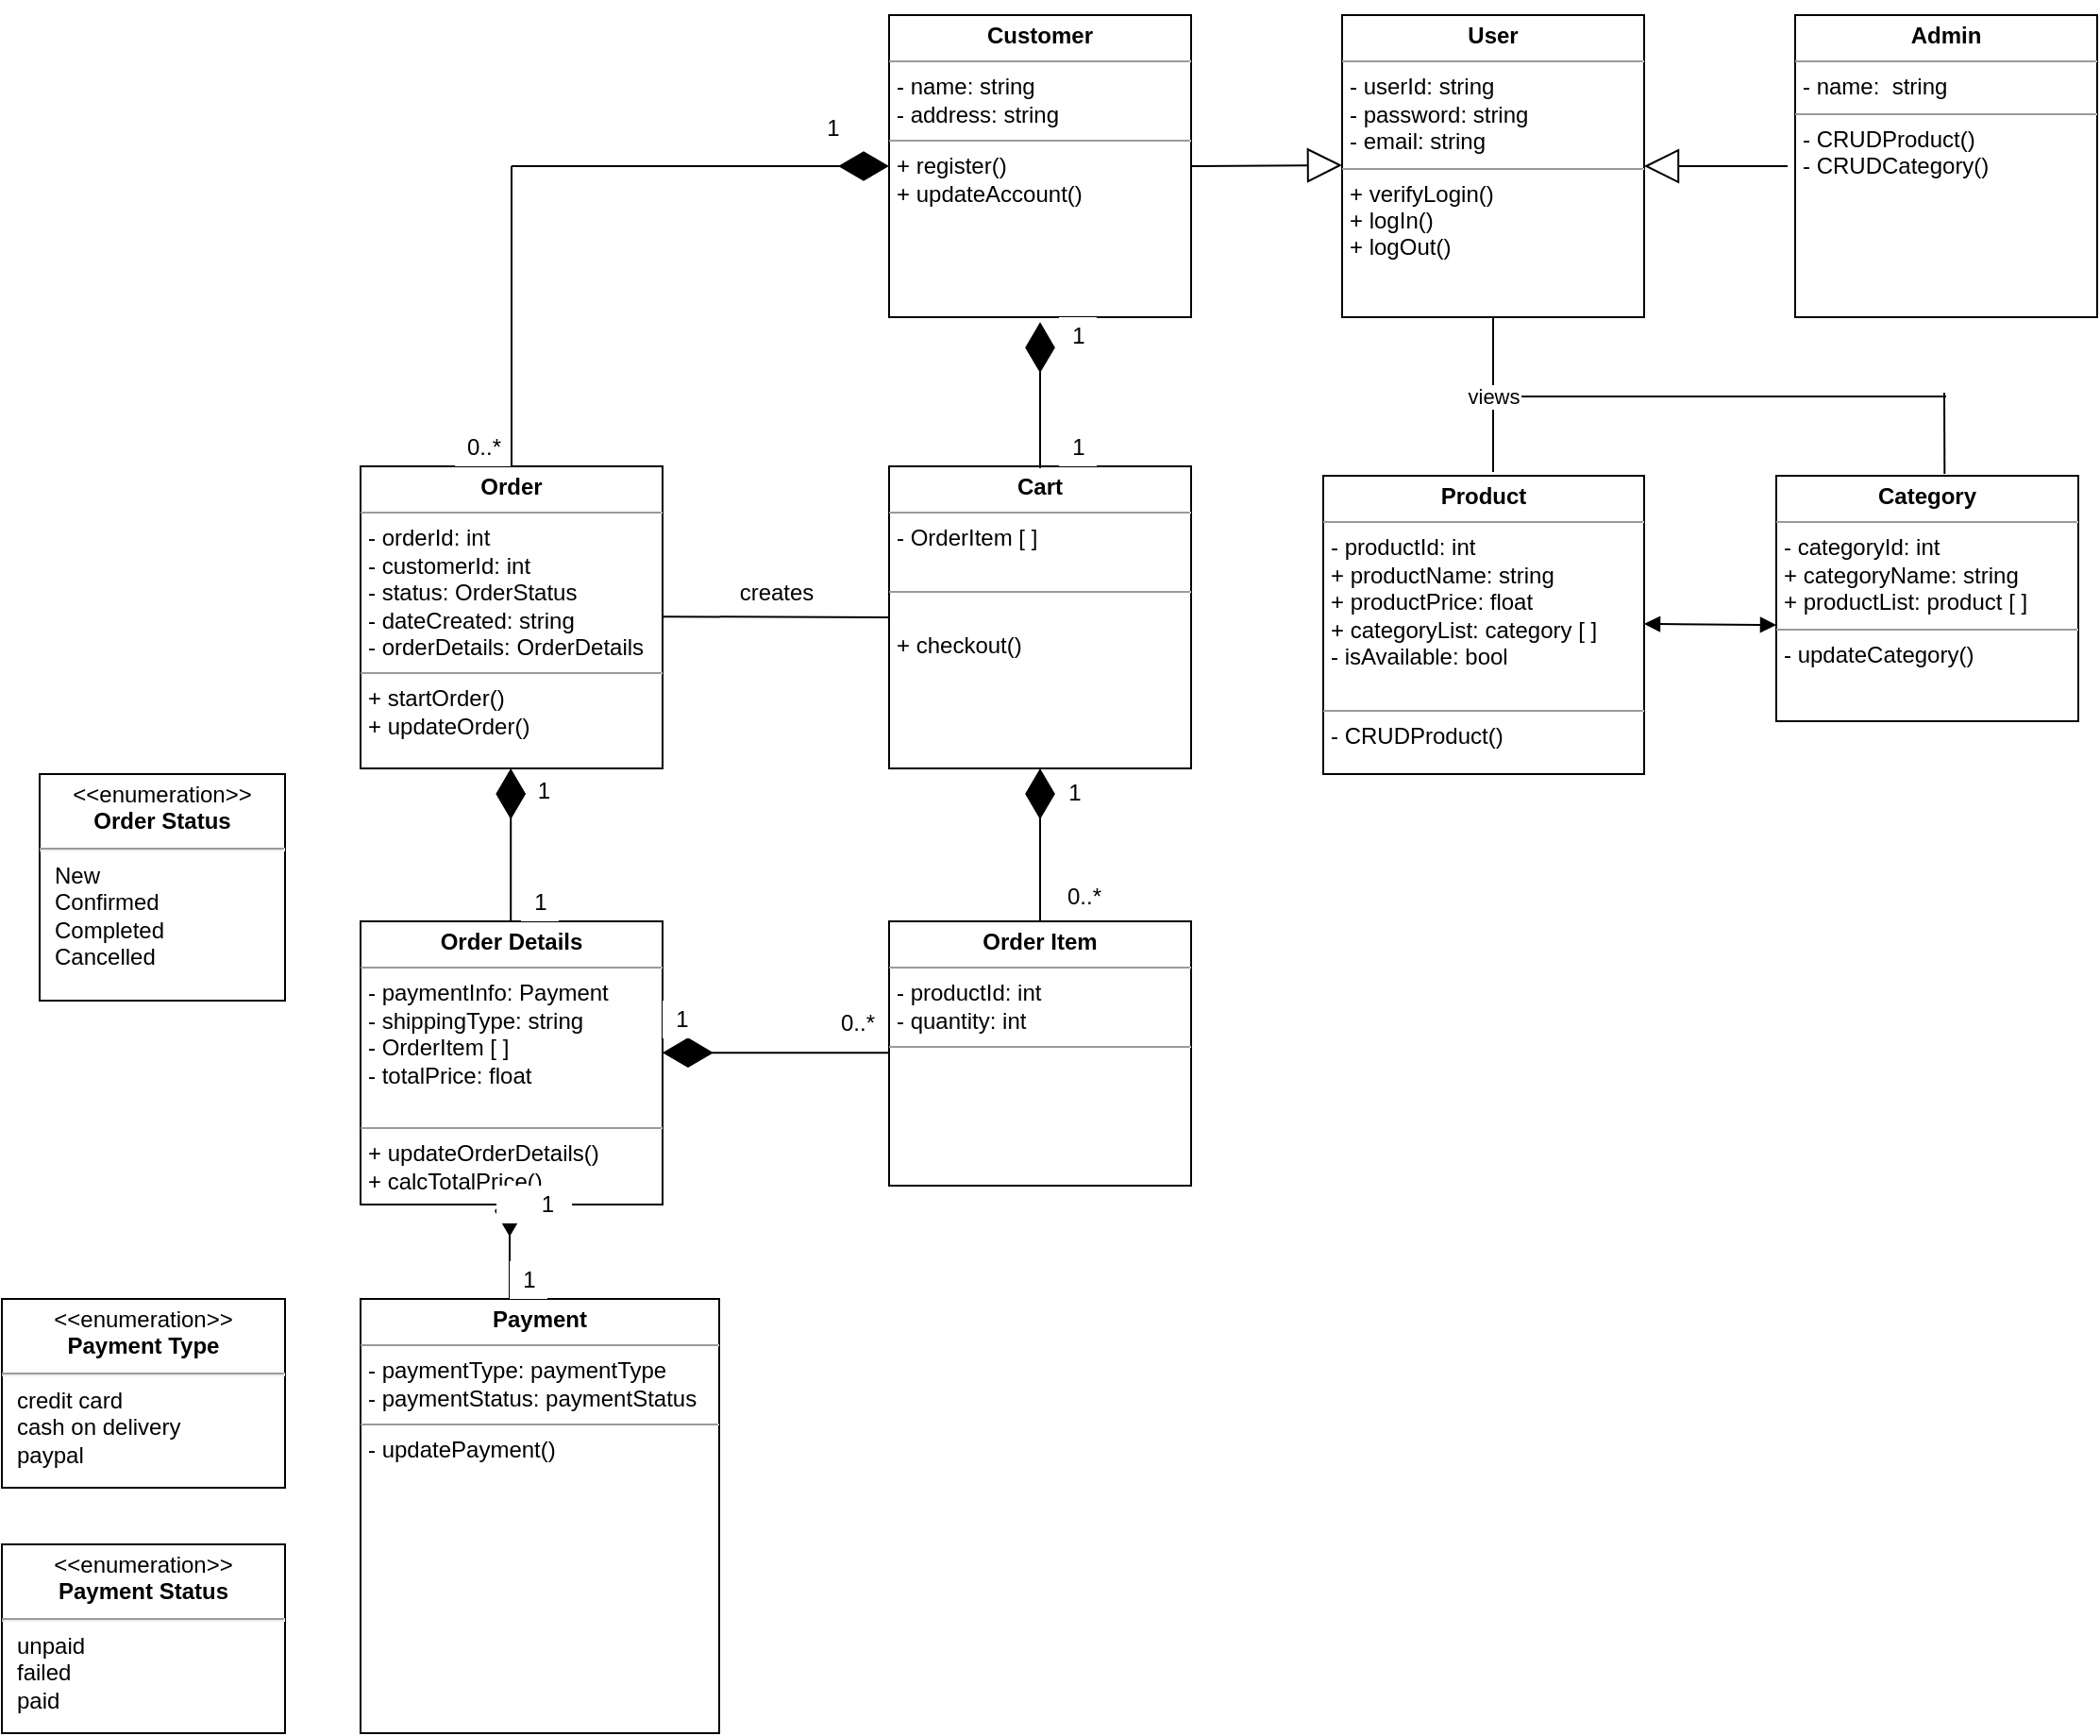 <mxfile>
    <diagram id="4WTziGNIGlmO13hIclLN" name="Page-1">
        <mxGraphModel dx="2330" dy="403" grid="1" gridSize="10" guides="1" tooltips="1" connect="1" arrows="1" fold="1" page="1" pageScale="1" pageWidth="1100" pageHeight="850" background="none" math="0" shadow="0">
            <root>
                <mxCell id="0"/>
                <mxCell id="1" parent="0"/>
                <mxCell id="10" value="&lt;p style=&quot;margin: 0px ; margin-top: 4px ; text-align: center&quot;&gt;&lt;b&gt;Customer&lt;/b&gt;&lt;/p&gt;&lt;hr size=&quot;1&quot;&gt;&lt;p style=&quot;margin: 0px ; margin-left: 4px&quot;&gt;- name: string&lt;/p&gt;&lt;p style=&quot;margin: 0px ; margin-left: 4px&quot;&gt;- address: string&lt;/p&gt;&lt;hr size=&quot;1&quot;&gt;&lt;p style=&quot;margin: 0px ; margin-left: 4px&quot;&gt;+ register()&lt;/p&gt;&lt;p style=&quot;margin: 0px ; margin-left: 4px&quot;&gt;+ updateAccount()&lt;/p&gt;" style="verticalAlign=top;align=left;overflow=fill;fontSize=12;fontFamily=Helvetica;html=1;" parent="1" vertex="1">
                    <mxGeometry x="40" y="80" width="160" height="160" as="geometry"/>
                </mxCell>
                <mxCell id="14" value="&lt;p style=&quot;margin: 0px ; margin-top: 4px ; text-align: center&quot;&gt;&lt;b&gt;User&lt;/b&gt;&lt;/p&gt;&lt;hr size=&quot;1&quot;&gt;&lt;p style=&quot;margin: 0px ; margin-left: 4px&quot;&gt;- userId: string&lt;/p&gt;&lt;p style=&quot;margin: 0px ; margin-left: 4px&quot;&gt;- password: string&lt;/p&gt;&lt;p style=&quot;margin: 0px ; margin-left: 4px&quot;&gt;- email: string&lt;/p&gt;&lt;hr size=&quot;1&quot;&gt;&lt;p style=&quot;margin: 0px ; margin-left: 4px&quot;&gt;+ verifyLogin()&lt;/p&gt;&lt;p style=&quot;margin: 0px 0px 0px 4px&quot;&gt;+ logIn()&lt;/p&gt;&lt;p style=&quot;margin: 0px 0px 0px 4px&quot;&gt;+ logOut()&lt;/p&gt;" style="verticalAlign=top;align=left;overflow=fill;fontSize=12;fontFamily=Helvetica;html=1;" parent="1" vertex="1">
                    <mxGeometry x="280" y="80" width="160" height="160" as="geometry"/>
                </mxCell>
                <mxCell id="79" style="edgeStyle=none;rounded=0;orthogonalLoop=1;jettySize=auto;html=1;exitX=0.5;exitY=0;exitDx=0;exitDy=0;" parent="1" source="18" edge="1">
                    <mxGeometry relative="1" as="geometry">
                        <mxPoint x="600" y="80" as="targetPoint"/>
                    </mxGeometry>
                </mxCell>
                <mxCell id="18" value="&lt;p style=&quot;margin: 0px ; margin-top: 4px ; text-align: center&quot;&gt;&lt;b&gt;Admin&lt;/b&gt;&lt;/p&gt;&lt;hr size=&quot;1&quot;&gt;&lt;p style=&quot;margin: 0px ; margin-left: 4px&quot;&gt;- name:&amp;nbsp; string&lt;/p&gt;&lt;hr size=&quot;1&quot;&gt;&lt;p style=&quot;margin: 0px ; margin-left: 4px&quot;&gt;- CRUDProduct()&lt;/p&gt;&lt;p style=&quot;margin: 0px ; margin-left: 4px&quot;&gt;- CRUDCategory()&lt;/p&gt;" style="verticalAlign=top;align=left;overflow=fill;fontSize=12;fontFamily=Helvetica;html=1;" parent="1" vertex="1">
                    <mxGeometry x="520" y="80" width="160" height="160" as="geometry"/>
                </mxCell>
                <mxCell id="19" value="&lt;p style=&quot;margin: 0px ; margin-top: 4px ; text-align: center&quot;&gt;&lt;b&gt;Cart&lt;/b&gt;&lt;/p&gt;&lt;hr size=&quot;1&quot;&gt;&lt;p style=&quot;margin: 0px ; margin-left: 4px&quot;&gt;- OrderItem [ ]&lt;/p&gt;&lt;p style=&quot;margin: 0px ; margin-left: 4px&quot;&gt;&lt;br&gt;&lt;/p&gt;&lt;hr size=&quot;1&quot;&gt;&lt;p style=&quot;margin: 0px ; margin-left: 4px&quot;&gt;&lt;br&gt;&lt;/p&gt;&lt;p style=&quot;margin: 0px ; margin-left: 4px&quot;&gt;+ checkout()&lt;/p&gt;" style="verticalAlign=top;align=left;overflow=fill;fontSize=12;fontFamily=Helvetica;html=1;" parent="1" vertex="1">
                    <mxGeometry x="40" y="319" width="160" height="160" as="geometry"/>
                </mxCell>
                <mxCell id="20" value="&lt;p style=&quot;margin: 0px ; margin-top: 4px ; text-align: center&quot;&gt;&lt;b&gt;Order&lt;/b&gt;&lt;/p&gt;&lt;hr size=&quot;1&quot;&gt;&lt;p style=&quot;margin: 0px ; margin-left: 4px&quot;&gt;- orderId: int&lt;/p&gt;&lt;p style=&quot;margin: 0px ; margin-left: 4px&quot;&gt;- customerId: int&lt;/p&gt;&lt;p style=&quot;margin: 0px ; margin-left: 4px&quot;&gt;- status: OrderStatus&lt;/p&gt;&lt;p style=&quot;margin: 0px ; margin-left: 4px&quot;&gt;&lt;span&gt;- dateCreated: string&lt;/span&gt;&lt;br&gt;&lt;/p&gt;&lt;p style=&quot;margin: 0px ; margin-left: 4px&quot;&gt;&lt;span&gt;- orderDetails: OrderDetails&lt;/span&gt;&lt;/p&gt;&lt;hr size=&quot;1&quot;&gt;&lt;p style=&quot;margin: 0px 0px 0px 4px&quot;&gt;+ startOrder()&lt;/p&gt;&lt;p style=&quot;margin: 0px 0px 0px 4px&quot;&gt;+ updateOrder()&lt;/p&gt;&lt;p style=&quot;margin: 0px 0px 0px 4px&quot;&gt;&lt;br&gt;&lt;/p&gt;" style="verticalAlign=top;align=left;overflow=fill;fontSize=12;fontFamily=Helvetica;html=1;" parent="1" vertex="1">
                    <mxGeometry x="-240" y="319" width="160" height="160" as="geometry"/>
                </mxCell>
                <mxCell id="21" value="&lt;p style=&quot;margin: 0px ; margin-top: 4px ; text-align: center&quot;&gt;&lt;b&gt;Order Details&lt;/b&gt;&lt;/p&gt;&lt;hr size=&quot;1&quot;&gt;&lt;p style=&quot;margin: 0px ; margin-left: 4px&quot;&gt;&lt;span&gt;- paymentInfo: Payment&lt;/span&gt;&lt;/p&gt;&lt;p style=&quot;margin: 0px ; margin-left: 4px&quot;&gt;&lt;span&gt;- shippingType: string&lt;/span&gt;&lt;br&gt;&lt;/p&gt;&lt;p style=&quot;margin: 0px ; margin-left: 4px&quot;&gt;- OrderItem [ ]&lt;/p&gt;&lt;p style=&quot;margin: 0px ; margin-left: 4px&quot;&gt;&lt;span&gt;- totalPrice: float&lt;/span&gt;&lt;/p&gt;&lt;p style=&quot;margin: 0px ; margin-left: 4px&quot;&gt;&lt;br&gt;&lt;/p&gt;&lt;hr size=&quot;1&quot;&gt;&lt;p style=&quot;margin: 0px ; margin-left: 4px&quot;&gt;+ updateOrderDetails()&lt;/p&gt;&lt;p style=&quot;margin: 0px ; margin-left: 4px&quot;&gt;+ calcTotalPrice()&lt;/p&gt;" style="verticalAlign=top;align=left;overflow=fill;fontSize=12;fontFamily=Helvetica;html=1;" parent="1" vertex="1">
                    <mxGeometry x="-240" y="560" width="160" height="150" as="geometry"/>
                </mxCell>
                <mxCell id="25" value="" style="endArrow=block;endSize=16;endFill=0;html=1;entryX=1;entryY=0.5;entryDx=0;entryDy=0;" parent="1" target="14" edge="1">
                    <mxGeometry width="160" relative="1" as="geometry">
                        <mxPoint x="516" y="160" as="sourcePoint"/>
                        <mxPoint x="520" y="139.71" as="targetPoint"/>
                    </mxGeometry>
                </mxCell>
                <mxCell id="26" value="" style="endArrow=block;endSize=16;endFill=0;html=1;exitX=1;exitY=0.5;exitDx=0;exitDy=0;" parent="1" source="10" edge="1">
                    <mxGeometry width="160" relative="1" as="geometry">
                        <mxPoint x="360" y="159.5" as="sourcePoint"/>
                        <mxPoint x="280" y="159.5" as="targetPoint"/>
                    </mxGeometry>
                </mxCell>
                <mxCell id="35" value="&lt;p style=&quot;margin: 0px ; margin-top: 4px ; text-align: center&quot;&gt;&lt;b&gt;Product&lt;/b&gt;&lt;/p&gt;&lt;hr size=&quot;1&quot;&gt;&lt;p style=&quot;margin: 0px ; margin-left: 4px&quot;&gt;- productId: int&lt;/p&gt;&lt;p style=&quot;margin: 0px ; margin-left: 4px&quot;&gt;+ productName: string&lt;/p&gt;&lt;p style=&quot;margin: 0px ; margin-left: 4px&quot;&gt;+ productPrice: float&lt;/p&gt;&lt;p style=&quot;margin: 0px ; margin-left: 4px&quot;&gt;+ categoryList: category [ ]&lt;/p&gt;&lt;p style=&quot;margin: 0px ; margin-left: 4px&quot;&gt;- isAvailable: bool&lt;/p&gt;&lt;br&gt;&lt;hr size=&quot;1&quot;&gt;&lt;p style=&quot;margin: 0px ; margin-left: 4px&quot;&gt;- CRUDProduct()&lt;/p&gt;" style="verticalAlign=top;align=left;overflow=fill;fontSize=12;fontFamily=Helvetica;html=1;" parent="1" vertex="1">
                    <mxGeometry x="270" y="324" width="170" height="158" as="geometry"/>
                </mxCell>
                <mxCell id="70" value="&lt;p style=&quot;margin: 0px ; margin-top: 4px ; text-align: center&quot;&gt;&lt;b&gt;Category&lt;/b&gt;&lt;/p&gt;&lt;hr size=&quot;1&quot;&gt;&lt;p style=&quot;margin: 0px ; margin-left: 4px&quot;&gt;- categoryId: int&lt;/p&gt;&lt;p style=&quot;margin: 0px ; margin-left: 4px&quot;&gt;+ categoryName: string&lt;/p&gt;&lt;p style=&quot;margin: 0px ; margin-left: 4px&quot;&gt;+ productList: product [ ]&lt;/p&gt;&lt;hr size=&quot;1&quot;&gt;&lt;p style=&quot;margin: 0px ; margin-left: 4px&quot;&gt;- updateCategory()&lt;/p&gt;" style="verticalAlign=top;align=left;overflow=fill;fontSize=12;fontFamily=Helvetica;html=1;" parent="1" vertex="1">
                    <mxGeometry x="510" y="324" width="160" height="130" as="geometry"/>
                </mxCell>
                <mxCell id="85" value="" style="endArrow=diamondThin;endFill=1;endSize=24;html=1;" parent="1" edge="1">
                    <mxGeometry width="160" relative="1" as="geometry">
                        <mxPoint x="120" y="320" as="sourcePoint"/>
                        <mxPoint x="120" y="242.58" as="targetPoint"/>
                    </mxGeometry>
                </mxCell>
                <mxCell id="87" value="" style="endArrow=diamondThin;endFill=1;endSize=24;html=1;entryX=0;entryY=0.5;entryDx=0;entryDy=0;" parent="1" target="10" edge="1">
                    <mxGeometry width="160" relative="1" as="geometry">
                        <mxPoint x="-160" y="160" as="sourcePoint"/>
                        <mxPoint x="-70" y="130" as="targetPoint"/>
                    </mxGeometry>
                </mxCell>
                <mxCell id="93" style="edgeStyle=none;rounded=0;orthogonalLoop=1;jettySize=auto;html=1;entryX=0.5;entryY=0;entryDx=0;entryDy=0;" parent="1" source="35" target="35" edge="1">
                    <mxGeometry relative="1" as="geometry"/>
                </mxCell>
                <mxCell id="100" value="" style="endArrow=none;html=1;exitX=0.5;exitY=0;exitDx=0;exitDy=0;" parent="1" edge="1">
                    <mxGeometry width="50" height="50" relative="1" as="geometry">
                        <mxPoint x="360" y="322" as="sourcePoint"/>
                        <mxPoint x="360" y="240" as="targetPoint"/>
                    </mxGeometry>
                </mxCell>
                <mxCell id="102" value="views" style="edgeLabel;html=1;align=center;verticalAlign=middle;resizable=0;points=[];" parent="100" vertex="1" connectable="0">
                    <mxGeometry x="-0.111" relative="1" as="geometry">
                        <mxPoint y="-4" as="offset"/>
                    </mxGeometry>
                </mxCell>
                <mxCell id="109" value="&lt;p style=&quot;margin: 0px ; margin-top: 4px ; text-align: center&quot;&gt;&amp;lt;&amp;lt;enumeration&amp;gt;&amp;gt;&lt;br&gt;&lt;b&gt;Order Status&lt;/b&gt;&lt;/p&gt;&lt;hr&gt;&lt;p style=&quot;margin: 0px ; margin-left: 8px ; text-align: left&quot;&gt;New&lt;/p&gt;&lt;p style=&quot;margin: 0px ; margin-left: 8px ; text-align: left&quot;&gt;Confirmed&lt;br&gt;&lt;/p&gt;&lt;p style=&quot;margin: 0px ; margin-left: 8px ; text-align: left&quot;&gt;Completed&lt;/p&gt;&lt;p style=&quot;margin: 0px ; margin-left: 8px ; text-align: left&quot;&gt;Cancelled&lt;/p&gt;" style="shape=rect;html=1;overflow=fill;whiteSpace=wrap;" parent="1" vertex="1">
                    <mxGeometry x="-410" y="482" width="130" height="120" as="geometry"/>
                </mxCell>
                <mxCell id="112" value="1" style="text;html=1;resizable=0;autosize=1;align=center;verticalAlign=middle;points=[];fillColor=#FFFFFF;strokeColor=none;rounded=0;" parent="1" vertex="1">
                    <mxGeometry x="130" y="240" width="20" height="20" as="geometry"/>
                </mxCell>
                <mxCell id="113" value="1" style="text;html=1;resizable=0;autosize=1;align=center;verticalAlign=middle;points=[];fillColor=#FFFFFF;strokeColor=none;rounded=0;" parent="1" vertex="1">
                    <mxGeometry x="130" y="299" width="20" height="20" as="geometry"/>
                </mxCell>
                <mxCell id="114" value="1" style="text;html=1;resizable=0;autosize=1;align=center;verticalAlign=middle;points=[];fillColor=#FFFFFF;strokeColor=none;rounded=0;" parent="1" vertex="1">
                    <mxGeometry y="130" width="20" height="20" as="geometry"/>
                </mxCell>
                <mxCell id="115" value="0..*" style="text;html=1;resizable=0;autosize=1;align=center;verticalAlign=middle;points=[];fillColor=#FFFFFF;strokeColor=none;rounded=0;" parent="1" vertex="1">
                    <mxGeometry x="-190" y="299" width="30" height="20" as="geometry"/>
                </mxCell>
                <mxCell id="116" value="&amp;nbsp; &amp;nbsp; 1" style="text;html=1;resizable=0;autosize=1;align=center;verticalAlign=middle;points=[];fillColor=#FFFFFF;strokeColor=none;rounded=0;" parent="1" vertex="1">
                    <mxGeometry x="-170" y="481" width="40" height="20" as="geometry"/>
                </mxCell>
                <mxCell id="117" value="1" style="text;html=1;resizable=0;autosize=1;align=center;verticalAlign=middle;points=[];fillColor=#FFFFFF;strokeColor=none;rounded=0;" parent="1" vertex="1">
                    <mxGeometry x="-155" y="540" width="20" height="20" as="geometry"/>
                </mxCell>
                <mxCell id="118" value="" style="endArrow=none;html=1;exitX=0.5;exitY=0;exitDx=0;exitDy=0;" parent="1" source="20" edge="1">
                    <mxGeometry width="50" height="50" relative="1" as="geometry">
                        <mxPoint x="-160" y="310" as="sourcePoint"/>
                        <mxPoint x="-160" y="160" as="targetPoint"/>
                    </mxGeometry>
                </mxCell>
                <mxCell id="125" value="" style="endArrow=none;html=1;exitX=1;exitY=0;exitDx=0;exitDy=0;entryX=0;entryY=0.5;entryDx=0;entryDy=0;" parent="1" target="19" edge="1">
                    <mxGeometry width="50" height="50" relative="1" as="geometry">
                        <mxPoint x="-80" y="398.58" as="sourcePoint"/>
                        <mxPoint x="30" y="398.58" as="targetPoint"/>
                    </mxGeometry>
                </mxCell>
                <mxCell id="131" value="&lt;p style=&quot;margin: 0px ; margin-top: 4px ; text-align: center&quot;&gt;&lt;b&gt;Order Item&lt;/b&gt;&lt;/p&gt;&lt;hr size=&quot;1&quot;&gt;&lt;p style=&quot;margin: 0px ; margin-left: 4px&quot;&gt;- productId: int&lt;/p&gt;&lt;p style=&quot;margin: 0px ; margin-left: 4px&quot;&gt;- quantity: int&lt;/p&gt;&lt;hr size=&quot;1&quot;&gt;&lt;p style=&quot;margin: 0px ; margin-left: 4px&quot;&gt;&lt;br&gt;&lt;/p&gt;" style="verticalAlign=top;align=left;overflow=fill;fontSize=12;fontFamily=Helvetica;html=1;" parent="1" vertex="1">
                    <mxGeometry x="40" y="560" width="160" height="140" as="geometry"/>
                </mxCell>
                <mxCell id="132" value="" style="endArrow=diamondThin;endFill=1;endSize=24;html=1;entryX=0.5;entryY=1;entryDx=0;entryDy=0;exitX=0.5;exitY=0;exitDx=0;exitDy=0;" parent="1" source="131" target="19" edge="1">
                    <mxGeometry width="160" relative="1" as="geometry">
                        <mxPoint x="120" y="550" as="sourcePoint"/>
                        <mxPoint x="180" y="540" as="targetPoint"/>
                    </mxGeometry>
                </mxCell>
                <mxCell id="133" value="" style="endArrow=diamondThin;endFill=1;endSize=24;html=1;entryX=0.5;entryY=1;entryDx=0;entryDy=0;" parent="1" edge="1">
                    <mxGeometry width="160" relative="1" as="geometry">
                        <mxPoint x="40" y="629.58" as="sourcePoint"/>
                        <mxPoint x="-80" y="629.58" as="targetPoint"/>
                    </mxGeometry>
                </mxCell>
                <mxCell id="140" value="" style="line;strokeWidth=1;fillColor=none;align=left;verticalAlign=middle;spacingTop=-1;spacingLeft=3;spacingRight=3;rotatable=0;labelPosition=right;points=[];portConstraint=eastwest;" parent="1" vertex="1">
                    <mxGeometry x="375" y="278" width="225" height="8" as="geometry"/>
                </mxCell>
                <mxCell id="141" value="" style="endArrow=none;html=1;exitX=0.5;exitY=0;exitDx=0;exitDy=0;" parent="1" edge="1">
                    <mxGeometry width="50" height="50" relative="1" as="geometry">
                        <mxPoint x="599.17" y="323" as="sourcePoint"/>
                        <mxPoint x="599" y="280" as="targetPoint"/>
                    </mxGeometry>
                </mxCell>
                <mxCell id="143" value="creates" style="text;html=1;resizable=0;autosize=1;align=center;verticalAlign=middle;points=[];fillColor=none;strokeColor=none;rounded=0;" parent="1" vertex="1">
                    <mxGeometry x="-50" y="376" width="60" height="20" as="geometry"/>
                </mxCell>
                <mxCell id="144" value="&lt;p style=&quot;margin: 0px ; margin-top: 4px ; text-align: center&quot;&gt;&lt;b&gt;Payment&lt;/b&gt;&lt;/p&gt;&lt;hr size=&quot;1&quot;&gt;&lt;p style=&quot;margin: 0px ; margin-left: 4px&quot;&gt;- paymentType: paymentType&lt;/p&gt;&lt;p style=&quot;margin: 0px ; margin-left: 4px&quot;&gt;- paymentStatus: paymentStatus&lt;/p&gt;&lt;hr size=&quot;1&quot;&gt;&lt;p style=&quot;margin: 0px ; margin-left: 4px&quot;&gt;- updatePayment()&lt;/p&gt;" style="verticalAlign=top;align=left;overflow=fill;fontSize=12;fontFamily=Helvetica;html=1;" parent="1" vertex="1">
                    <mxGeometry x="-240" y="760" width="190" height="230" as="geometry"/>
                </mxCell>
                <mxCell id="145" value="&lt;p style=&quot;margin: 0px ; margin-top: 4px ; text-align: center&quot;&gt;&amp;lt;&amp;lt;enumeration&amp;gt;&amp;gt;&lt;br&gt;&lt;b&gt;Payment Type&lt;/b&gt;&lt;/p&gt;&lt;hr&gt;&lt;p style=&quot;margin: 0px ; margin-left: 8px ; text-align: left&quot;&gt;credit card&lt;br&gt;cash on delivery&lt;/p&gt;&lt;p style=&quot;margin: 0px ; margin-left: 8px ; text-align: left&quot;&gt;paypal&lt;/p&gt;" style="shape=rect;html=1;overflow=fill;whiteSpace=wrap;" parent="1" vertex="1">
                    <mxGeometry x="-430" y="760" width="150" height="100" as="geometry"/>
                </mxCell>
                <mxCell id="146" value="&lt;p style=&quot;margin: 0px ; margin-top: 4px ; text-align: center&quot;&gt;&amp;lt;&amp;lt;enumeration&amp;gt;&amp;gt;&lt;br&gt;&lt;b&gt;Payment Status&lt;/b&gt;&lt;/p&gt;&lt;hr&gt;&lt;p style=&quot;margin: 0px ; margin-left: 8px ; text-align: left&quot;&gt;unpaid&lt;/p&gt;&lt;p style=&quot;margin: 0px ; margin-left: 8px ; text-align: left&quot;&gt;failed&lt;/p&gt;&lt;p style=&quot;margin: 0px ; margin-left: 8px ; text-align: left&quot;&gt;paid&lt;/p&gt;&lt;p style=&quot;margin: 0px ; margin-left: 8px ; text-align: left&quot;&gt;&lt;br&gt;&lt;/p&gt;" style="shape=rect;html=1;overflow=fill;whiteSpace=wrap;" parent="1" vertex="1">
                    <mxGeometry x="-430" y="890" width="150" height="100" as="geometry"/>
                </mxCell>
                <mxCell id="148" value="" style="endArrow=diamondThin;endFill=1;endSize=24;html=1;" parent="1" edge="1">
                    <mxGeometry width="160" relative="1" as="geometry">
                        <mxPoint x="-161" y="760" as="sourcePoint"/>
                        <mxPoint x="-161" y="700" as="targetPoint"/>
                    </mxGeometry>
                </mxCell>
                <mxCell id="151" value="" style="endArrow=diamondThin;endFill=1;endSize=24;html=1;entryX=0.5;entryY=1;entryDx=0;entryDy=0;exitX=0.5;exitY=0;exitDx=0;exitDy=0;" parent="1" edge="1">
                    <mxGeometry width="160" relative="1" as="geometry">
                        <mxPoint x="-160.4" y="560" as="sourcePoint"/>
                        <mxPoint x="-160.4" y="479" as="targetPoint"/>
                    </mxGeometry>
                </mxCell>
                <mxCell id="152" value="1" style="text;html=1;resizable=0;autosize=1;align=center;verticalAlign=middle;points=[];fillColor=#FFFFFF;strokeColor=none;rounded=0;" parent="1" vertex="1">
                    <mxGeometry x="128" y="482" width="20" height="20" as="geometry"/>
                </mxCell>
                <mxCell id="153" value="0..*" style="text;html=1;resizable=0;autosize=1;align=center;verticalAlign=middle;points=[];fillColor=#FFFFFF;strokeColor=none;rounded=0;" parent="1" vertex="1">
                    <mxGeometry x="128" y="537" width="30" height="20" as="geometry"/>
                </mxCell>
                <mxCell id="154" value="1" style="text;html=1;resizable=0;autosize=1;align=center;verticalAlign=middle;points=[];fillColor=#FFFFFF;strokeColor=none;rounded=0;" parent="1" vertex="1">
                    <mxGeometry x="-80" y="602" width="20" height="20" as="geometry"/>
                </mxCell>
                <mxCell id="155" value="0..*" style="text;html=1;resizable=0;autosize=1;align=center;verticalAlign=middle;points=[];fillColor=#FFFFFF;strokeColor=none;rounded=0;" parent="1" vertex="1">
                    <mxGeometry x="8" y="604" width="30" height="20" as="geometry"/>
                </mxCell>
                <mxCell id="156" value="&amp;nbsp; &amp;nbsp; 1" style="text;html=1;resizable=0;autosize=1;align=center;verticalAlign=middle;points=[];fillColor=#FFFFFF;strokeColor=none;rounded=0;" parent="1" vertex="1">
                    <mxGeometry x="-168" y="700" width="40" height="20" as="geometry"/>
                </mxCell>
                <mxCell id="157" value="1" style="text;html=1;resizable=0;autosize=1;align=center;verticalAlign=middle;points=[];fillColor=#FFFFFF;strokeColor=none;rounded=0;" parent="1" vertex="1">
                    <mxGeometry x="-161" y="740" width="20" height="20" as="geometry"/>
                </mxCell>
                <mxCell id="158" value="" style="endArrow=block;startArrow=block;endFill=1;startFill=1;html=1;" parent="1" edge="1">
                    <mxGeometry width="160" relative="1" as="geometry">
                        <mxPoint x="440" y="402.5" as="sourcePoint"/>
                        <mxPoint x="510" y="403" as="targetPoint"/>
                    </mxGeometry>
                </mxCell>
            </root>
        </mxGraphModel>
    </diagram>
</mxfile>